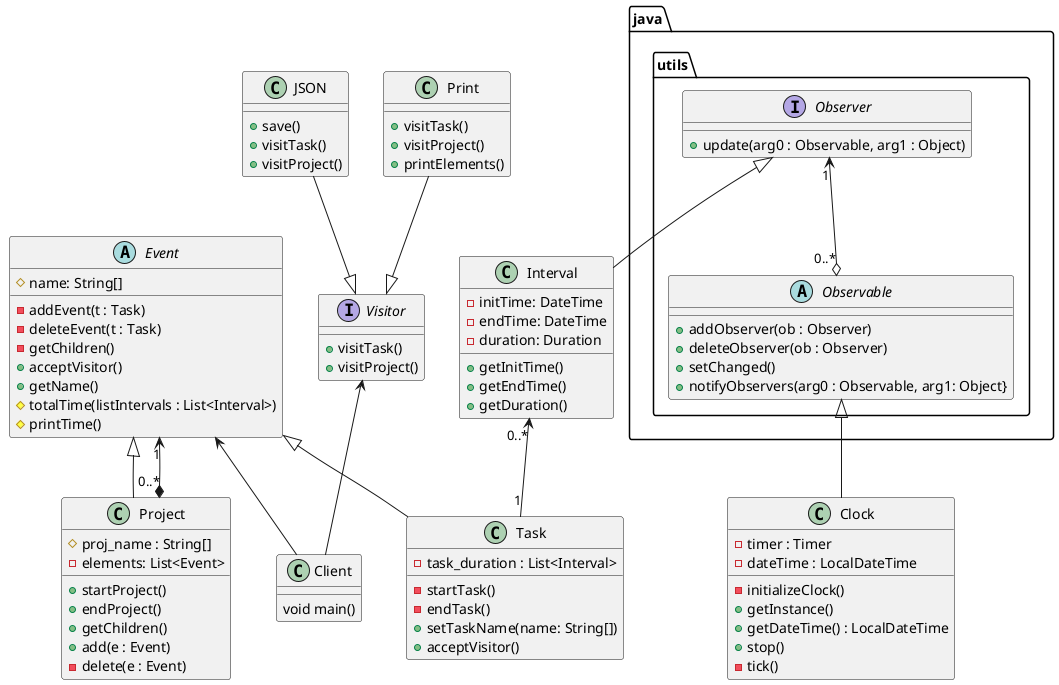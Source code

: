 @startuml
'https://plantuml.com/class-diagram


class Project{
# proj_name : String[]
- elements: List<Event>
+ startProject()
+ endProject()
+ getChildren()
+ add(e : Event)
- delete(e : Event)
}

class Task{
- task_duration : List<Interval>
- startTask()
- endTask()
+ setTaskName(name: String[])
+acceptVisitor()
}

abstract Event{
# name: String[]
- addEvent(t : Task)
- deleteEvent(t : Task)
- getChildren()
+ acceptVisitor()
+ getName()
# totalTime(listIntervals : List<Interval>)
# printTime()
}

class Clock{
- timer : Timer
- dateTime : LocalDateTime
- initializeClock()
+ getInstance()
+ getDateTime() : LocalDateTime
+ stop()
- tick()
}

class Interval{
- initTime: DateTime
- endTime: DateTime
- duration: Duration /'cada golpe de reloj incremento'/
+ getInitTime()
+ getEndTime()
+ getDuration()
}

interface Visitor{
+ visitTask()
+ visitProject()
}

class JSON{
+ save()
+ visitTask()
+ visitProject()
}

class Print{
+ visitTask()
+ visitProject()
+ printElements()
}

package "java.utils"{
interface Observer{
+ update(arg0 : Observable, arg1 : Object)
}

abstract Observable{
+ addObserver(ob : Observer)
+ deleteObserver(ob : Observer)
+ setChanged()
+ notifyObservers(arg0 : Observable, arg1: Object}
}
}

class Client{
void main()
}

Event <|-- Task
Event <|-- Project

Event "1" <--* "0..*" Project
Observable <|-- Clock
Observer <|-- Interval
Observer "1" <--o "0..*" Observable
Interval "0..*" <--  "1" Task
Event <-- Client
JSON --|> Visitor
Visitor <-- Client
Print --|> Visitor



@enduml